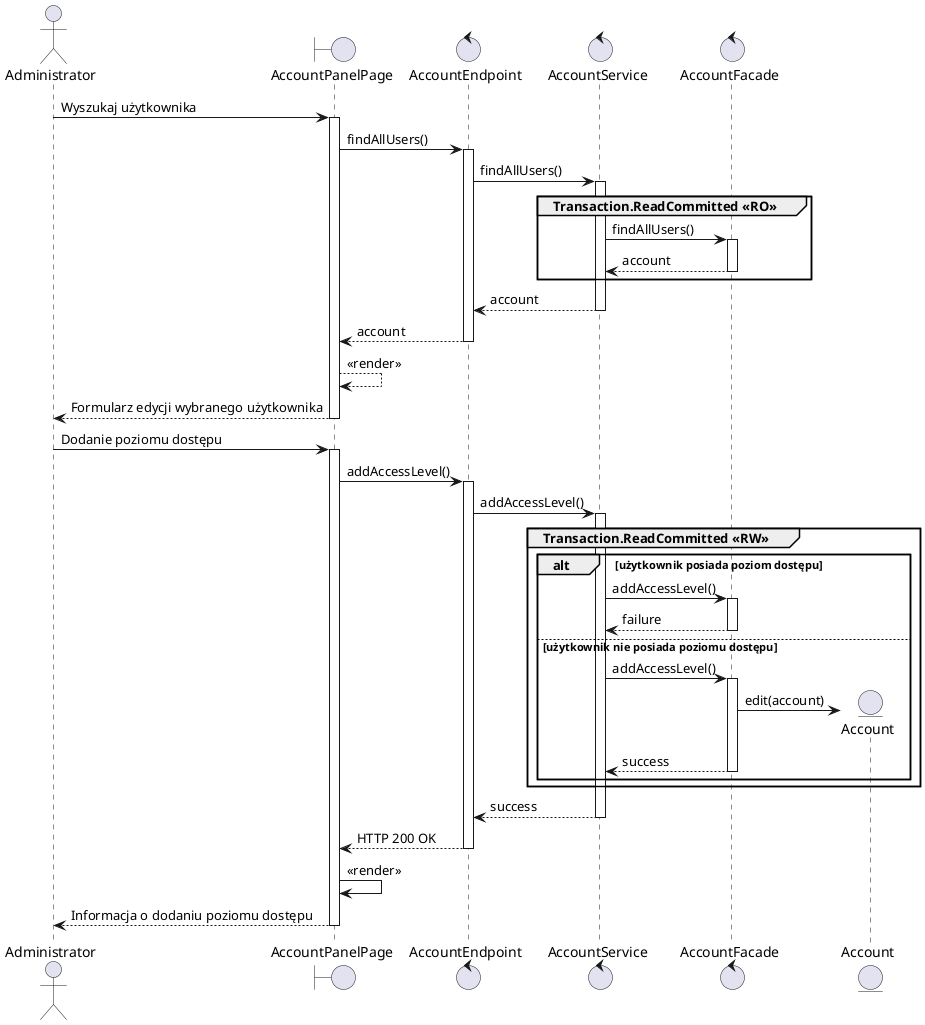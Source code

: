 @startuml MOK.5

actor Administrator as admin
boundary AccountPanelPage as gui
control AccountEndpoint as controller
control AccountService as service
control AccountFacade as facade
entity Account as account

admin -> gui ++ : Wyszukaj użytkownika
gui -> controller ++ :  findAllUsers()
controller -> service ++ : findAllUsers()
group Transaction.ReadCommitted <<RO>>
    service -> facade ++ : findAllUsers()
    return account
end
return account
return account
gui --> gui : <<render>>
return Formularz edycji wybranego użytkownika

admin -> gui ++ : Dodanie poziomu dostępu
gui -> controller ++ : addAccessLevel()
controller -> service ++ : addAccessLevel() 

group Transaction.ReadCommitted <<RW>>
    alt użytkownik posiada poziom dostępu
        service -> facade ++ : addAccessLevel()
        return failure
    else użytkownik nie posiada poziomu dostępu
    
        service -> facade ++ : addAccessLevel()
        facade -> account ** : edit(account)
        return success
    end
end

return success
return HTTP 200 OK
gui -> gui : <<render>>
return Informacja o dodaniu poziomu dostępu


@enduml
